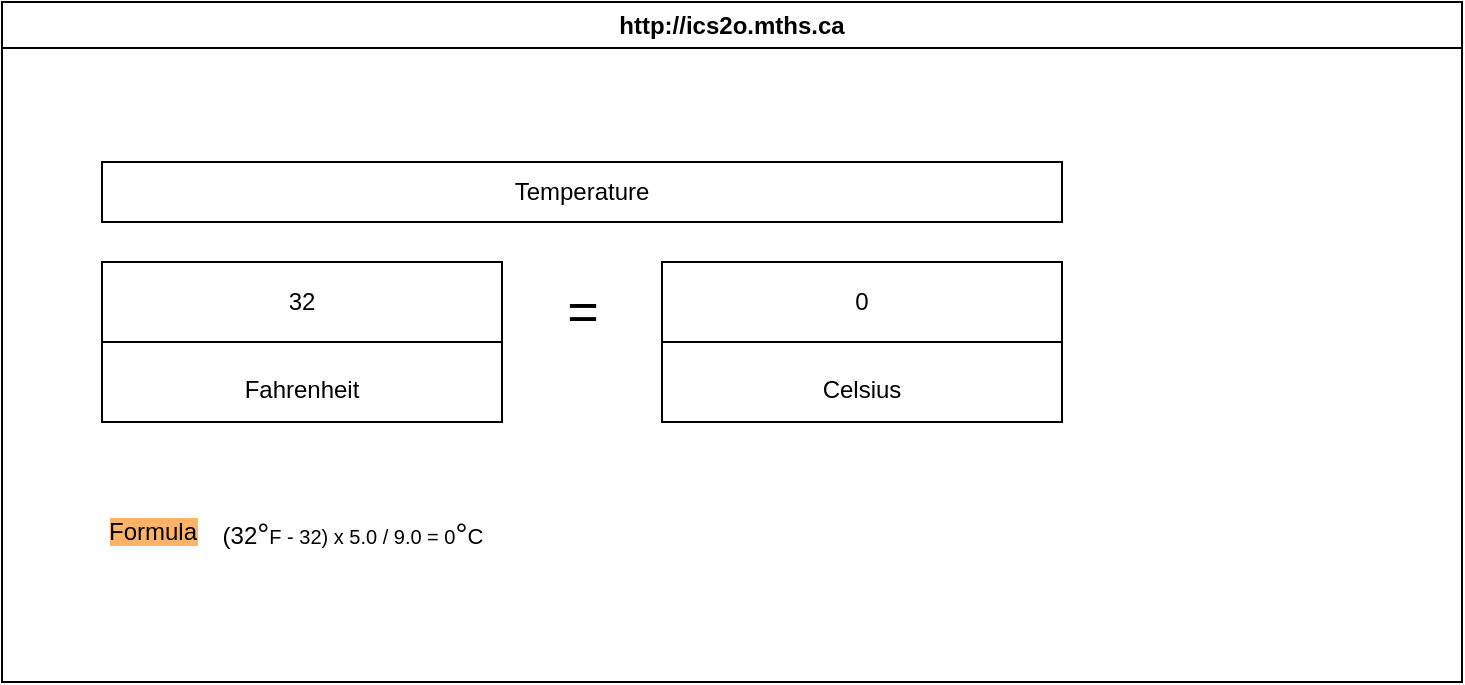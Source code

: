 <mxfile>
    <diagram id="HIP3nbAZw_EuaXWnEj3U" name="Page-1">
        <mxGraphModel dx="1075" dy="561" grid="1" gridSize="10" guides="1" tooltips="1" connect="1" arrows="1" fold="1" page="1" pageScale="1" pageWidth="850" pageHeight="1100" math="0" shadow="0">
            <root>
                <mxCell id="0"/>
                <mxCell id="1" parent="0"/>
                <mxCell id="7" value="http://ics2o.mths.ca" style="swimlane;whiteSpace=wrap;html=1;" parent="1" vertex="1">
                    <mxGeometry x="60" y="50" width="730" height="340" as="geometry"/>
                </mxCell>
                <mxCell id="9" value="Temperature" style="rounded=0;whiteSpace=wrap;html=1;" parent="7" vertex="1">
                    <mxGeometry x="50" y="80" width="480" height="30" as="geometry"/>
                </mxCell>
                <mxCell id="10" value="32" style="rounded=0;whiteSpace=wrap;html=1;" parent="7" vertex="1">
                    <mxGeometry x="50" y="130" width="200" height="40" as="geometry"/>
                </mxCell>
                <mxCell id="11" value="0" style="rounded=0;whiteSpace=wrap;html=1;" parent="7" vertex="1">
                    <mxGeometry x="330" y="130" width="200" height="40" as="geometry"/>
                </mxCell>
                <mxCell id="12" value="&lt;font style=&quot;font-size: 27px;&quot;&gt;=&lt;/font&gt;" style="text;html=1;align=center;verticalAlign=middle;resizable=0;points=[];autosize=1;strokeColor=none;fillColor=none;" parent="7" vertex="1">
                    <mxGeometry x="270" y="130" width="40" height="50" as="geometry"/>
                </mxCell>
                <mxCell id="16" value="&lt;font style=&quot;font-size: 12px;&quot;&gt;Fahrenheit&lt;/font&gt;" style="rounded=0;whiteSpace=wrap;html=1;fontSize=24;" parent="7" vertex="1">
                    <mxGeometry x="50" y="170" width="200" height="40" as="geometry"/>
                </mxCell>
                <mxCell id="23" value="&lt;span style=&quot;font-size: 12px;&quot;&gt;Celsius&lt;/span&gt;" style="rounded=0;whiteSpace=wrap;html=1;fontSize=24;" parent="7" vertex="1">
                    <mxGeometry x="330" y="170" width="200" height="40" as="geometry"/>
                </mxCell>
                <mxCell id="24" value="&lt;span style=&quot;background-color: rgb(255, 179, 102);&quot;&gt;Formula&lt;/span&gt;" style="text;html=1;align=center;verticalAlign=middle;resizable=0;points=[];autosize=1;strokeColor=none;fillColor=none;fontSize=12;" parent="7" vertex="1">
                    <mxGeometry x="40" y="250" width="70" height="30" as="geometry"/>
                </mxCell>
                <mxCell id="25" value="(32&lt;span style=&quot;font-family: &amp;quot;Google Sans&amp;quot;, arial, sans-serif; font-size: 15px; text-align: left;&quot;&gt;°&lt;/span&gt;&lt;span style=&quot;font-family: &amp;quot;Google Sans&amp;quot;, arial, sans-serif; text-align: left;&quot;&gt;&lt;font size=&quot;1&quot;&gt;F - 32) x 5.0 / 9.0 = 0&lt;/font&gt;&lt;/span&gt;&lt;span style=&quot;font-family: &amp;quot;Google Sans&amp;quot;, arial, sans-serif; text-align: left;&quot;&gt;&lt;font style=&quot;font-size: 15px;&quot;&gt;°&lt;/font&gt;&lt;font style=&quot;font-size: 11px;&quot;&gt;C&lt;/font&gt;&lt;/span&gt;" style="text;html=1;align=center;verticalAlign=middle;resizable=0;points=[];autosize=1;strokeColor=none;fillColor=none;" vertex="1" parent="7">
                    <mxGeometry x="100" y="250" width="150" height="30" as="geometry"/>
                </mxCell>
            </root>
        </mxGraphModel>
    </diagram>
</mxfile>